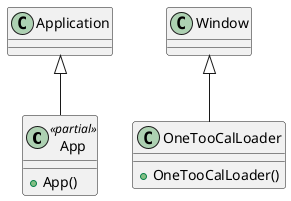 @startuml
class App <<partial>> {
    + App()
}
class OneTooCalLoader {
    + OneTooCalLoader()
}
Application <|-- App
Window <|-- OneTooCalLoader
@enduml
